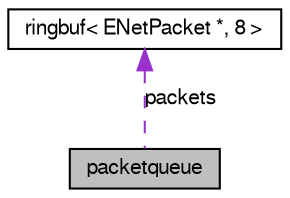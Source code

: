digraph G
{
  edge [fontname="FreeSans",fontsize="10",labelfontname="FreeSans",labelfontsize="10"];
  node [fontname="FreeSans",fontsize="10",shape=record];
  Node1 [label="packetqueue",height=0.2,width=0.4,color="black", fillcolor="grey75", style="filled" fontcolor="black"];
  Node2 -> Node1 [dir=back,color="darkorchid3",fontsize="10",style="dashed",label="packets",fontname="FreeSans"];
  Node2 [label="ringbuf\< ENetPacket *, 8 \>",height=0.2,width=0.4,color="black", fillcolor="white", style="filled",URL="$structringbuf.html"];
}
